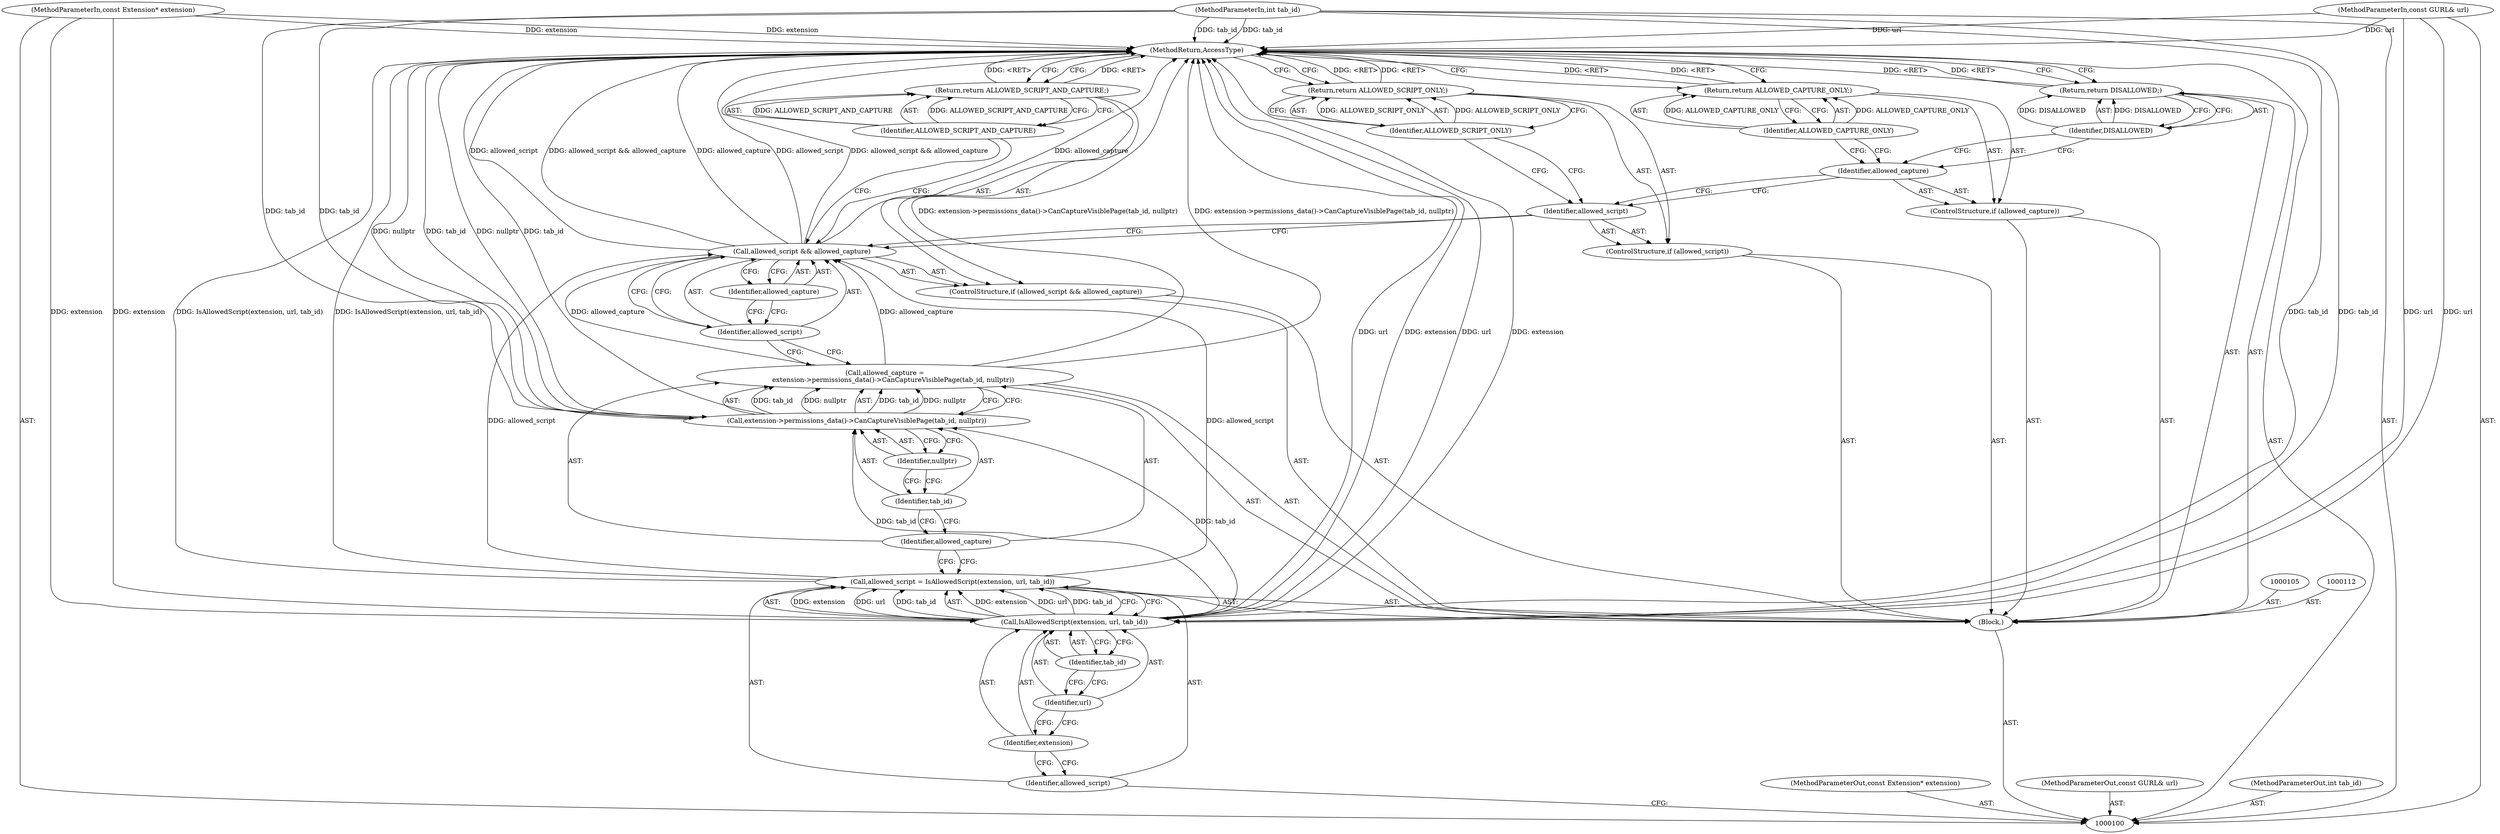 digraph "1_Chrome_0aca6bc05a263ea9eafee515fc6ba14da94c1964_3" {
"1000134" [label="(MethodReturn,AccessType)"];
"1000101" [label="(MethodParameterIn,const Extension* extension)"];
"1000164" [label="(MethodParameterOut,const Extension* extension)"];
"1000124" [label="(ControlStructure,if (allowed_script))"];
"1000125" [label="(Identifier,allowed_script)"];
"1000127" [label="(Identifier,ALLOWED_SCRIPT_ONLY)"];
"1000126" [label="(Return,return ALLOWED_SCRIPT_ONLY;)"];
"1000128" [label="(ControlStructure,if (allowed_capture))"];
"1000129" [label="(Identifier,allowed_capture)"];
"1000131" [label="(Identifier,ALLOWED_CAPTURE_ONLY)"];
"1000130" [label="(Return,return ALLOWED_CAPTURE_ONLY;)"];
"1000133" [label="(Identifier,DISALLOWED)"];
"1000132" [label="(Return,return DISALLOWED;)"];
"1000102" [label="(MethodParameterIn,const GURL& url)"];
"1000165" [label="(MethodParameterOut,const GURL& url)"];
"1000103" [label="(MethodParameterIn,int tab_id)"];
"1000166" [label="(MethodParameterOut,int tab_id)"];
"1000104" [label="(Block,)"];
"1000106" [label="(Call,allowed_script = IsAllowedScript(extension, url, tab_id))"];
"1000107" [label="(Identifier,allowed_script)"];
"1000108" [label="(Call,IsAllowedScript(extension, url, tab_id))"];
"1000109" [label="(Identifier,extension)"];
"1000110" [label="(Identifier,url)"];
"1000111" [label="(Identifier,tab_id)"];
"1000113" [label="(Call,allowed_capture =\n        extension->permissions_data()->CanCaptureVisiblePage(tab_id, nullptr))"];
"1000114" [label="(Identifier,allowed_capture)"];
"1000116" [label="(Identifier,tab_id)"];
"1000117" [label="(Identifier,nullptr)"];
"1000115" [label="(Call,extension->permissions_data()->CanCaptureVisiblePage(tab_id, nullptr))"];
"1000121" [label="(Identifier,allowed_capture)"];
"1000118" [label="(ControlStructure,if (allowed_script && allowed_capture))"];
"1000119" [label="(Call,allowed_script && allowed_capture)"];
"1000120" [label="(Identifier,allowed_script)"];
"1000123" [label="(Identifier,ALLOWED_SCRIPT_AND_CAPTURE)"];
"1000122" [label="(Return,return ALLOWED_SCRIPT_AND_CAPTURE;)"];
"1000134" -> "1000100"  [label="AST: "];
"1000134" -> "1000122"  [label="CFG: "];
"1000134" -> "1000126"  [label="CFG: "];
"1000134" -> "1000130"  [label="CFG: "];
"1000134" -> "1000132"  [label="CFG: "];
"1000122" -> "1000134"  [label="DDG: <RET>"];
"1000115" -> "1000134"  [label="DDG: nullptr"];
"1000115" -> "1000134"  [label="DDG: tab_id"];
"1000106" -> "1000134"  [label="DDG: IsAllowedScript(extension, url, tab_id)"];
"1000103" -> "1000134"  [label="DDG: tab_id"];
"1000102" -> "1000134"  [label="DDG: url"];
"1000119" -> "1000134"  [label="DDG: allowed_script && allowed_capture"];
"1000119" -> "1000134"  [label="DDG: allowed_capture"];
"1000119" -> "1000134"  [label="DDG: allowed_script"];
"1000113" -> "1000134"  [label="DDG: extension->permissions_data()->CanCaptureVisiblePage(tab_id, nullptr)"];
"1000101" -> "1000134"  [label="DDG: extension"];
"1000108" -> "1000134"  [label="DDG: url"];
"1000108" -> "1000134"  [label="DDG: extension"];
"1000126" -> "1000134"  [label="DDG: <RET>"];
"1000132" -> "1000134"  [label="DDG: <RET>"];
"1000130" -> "1000134"  [label="DDG: <RET>"];
"1000101" -> "1000100"  [label="AST: "];
"1000101" -> "1000134"  [label="DDG: extension"];
"1000101" -> "1000108"  [label="DDG: extension"];
"1000164" -> "1000100"  [label="AST: "];
"1000124" -> "1000104"  [label="AST: "];
"1000125" -> "1000124"  [label="AST: "];
"1000126" -> "1000124"  [label="AST: "];
"1000125" -> "1000124"  [label="AST: "];
"1000125" -> "1000119"  [label="CFG: "];
"1000127" -> "1000125"  [label="CFG: "];
"1000129" -> "1000125"  [label="CFG: "];
"1000127" -> "1000126"  [label="AST: "];
"1000127" -> "1000125"  [label="CFG: "];
"1000126" -> "1000127"  [label="CFG: "];
"1000127" -> "1000126"  [label="DDG: ALLOWED_SCRIPT_ONLY"];
"1000126" -> "1000124"  [label="AST: "];
"1000126" -> "1000127"  [label="CFG: "];
"1000127" -> "1000126"  [label="AST: "];
"1000134" -> "1000126"  [label="CFG: "];
"1000126" -> "1000134"  [label="DDG: <RET>"];
"1000127" -> "1000126"  [label="DDG: ALLOWED_SCRIPT_ONLY"];
"1000128" -> "1000104"  [label="AST: "];
"1000129" -> "1000128"  [label="AST: "];
"1000130" -> "1000128"  [label="AST: "];
"1000129" -> "1000128"  [label="AST: "];
"1000129" -> "1000125"  [label="CFG: "];
"1000131" -> "1000129"  [label="CFG: "];
"1000133" -> "1000129"  [label="CFG: "];
"1000131" -> "1000130"  [label="AST: "];
"1000131" -> "1000129"  [label="CFG: "];
"1000130" -> "1000131"  [label="CFG: "];
"1000131" -> "1000130"  [label="DDG: ALLOWED_CAPTURE_ONLY"];
"1000130" -> "1000128"  [label="AST: "];
"1000130" -> "1000131"  [label="CFG: "];
"1000131" -> "1000130"  [label="AST: "];
"1000134" -> "1000130"  [label="CFG: "];
"1000130" -> "1000134"  [label="DDG: <RET>"];
"1000131" -> "1000130"  [label="DDG: ALLOWED_CAPTURE_ONLY"];
"1000133" -> "1000132"  [label="AST: "];
"1000133" -> "1000129"  [label="CFG: "];
"1000132" -> "1000133"  [label="CFG: "];
"1000133" -> "1000132"  [label="DDG: DISALLOWED"];
"1000132" -> "1000104"  [label="AST: "];
"1000132" -> "1000133"  [label="CFG: "];
"1000133" -> "1000132"  [label="AST: "];
"1000134" -> "1000132"  [label="CFG: "];
"1000132" -> "1000134"  [label="DDG: <RET>"];
"1000133" -> "1000132"  [label="DDG: DISALLOWED"];
"1000102" -> "1000100"  [label="AST: "];
"1000102" -> "1000134"  [label="DDG: url"];
"1000102" -> "1000108"  [label="DDG: url"];
"1000165" -> "1000100"  [label="AST: "];
"1000103" -> "1000100"  [label="AST: "];
"1000103" -> "1000134"  [label="DDG: tab_id"];
"1000103" -> "1000108"  [label="DDG: tab_id"];
"1000103" -> "1000115"  [label="DDG: tab_id"];
"1000166" -> "1000100"  [label="AST: "];
"1000104" -> "1000100"  [label="AST: "];
"1000105" -> "1000104"  [label="AST: "];
"1000106" -> "1000104"  [label="AST: "];
"1000112" -> "1000104"  [label="AST: "];
"1000113" -> "1000104"  [label="AST: "];
"1000118" -> "1000104"  [label="AST: "];
"1000124" -> "1000104"  [label="AST: "];
"1000128" -> "1000104"  [label="AST: "];
"1000132" -> "1000104"  [label="AST: "];
"1000106" -> "1000104"  [label="AST: "];
"1000106" -> "1000108"  [label="CFG: "];
"1000107" -> "1000106"  [label="AST: "];
"1000108" -> "1000106"  [label="AST: "];
"1000114" -> "1000106"  [label="CFG: "];
"1000106" -> "1000134"  [label="DDG: IsAllowedScript(extension, url, tab_id)"];
"1000108" -> "1000106"  [label="DDG: extension"];
"1000108" -> "1000106"  [label="DDG: url"];
"1000108" -> "1000106"  [label="DDG: tab_id"];
"1000106" -> "1000119"  [label="DDG: allowed_script"];
"1000107" -> "1000106"  [label="AST: "];
"1000107" -> "1000100"  [label="CFG: "];
"1000109" -> "1000107"  [label="CFG: "];
"1000108" -> "1000106"  [label="AST: "];
"1000108" -> "1000111"  [label="CFG: "];
"1000109" -> "1000108"  [label="AST: "];
"1000110" -> "1000108"  [label="AST: "];
"1000111" -> "1000108"  [label="AST: "];
"1000106" -> "1000108"  [label="CFG: "];
"1000108" -> "1000134"  [label="DDG: url"];
"1000108" -> "1000134"  [label="DDG: extension"];
"1000108" -> "1000106"  [label="DDG: extension"];
"1000108" -> "1000106"  [label="DDG: url"];
"1000108" -> "1000106"  [label="DDG: tab_id"];
"1000101" -> "1000108"  [label="DDG: extension"];
"1000102" -> "1000108"  [label="DDG: url"];
"1000103" -> "1000108"  [label="DDG: tab_id"];
"1000108" -> "1000115"  [label="DDG: tab_id"];
"1000109" -> "1000108"  [label="AST: "];
"1000109" -> "1000107"  [label="CFG: "];
"1000110" -> "1000109"  [label="CFG: "];
"1000110" -> "1000108"  [label="AST: "];
"1000110" -> "1000109"  [label="CFG: "];
"1000111" -> "1000110"  [label="CFG: "];
"1000111" -> "1000108"  [label="AST: "];
"1000111" -> "1000110"  [label="CFG: "];
"1000108" -> "1000111"  [label="CFG: "];
"1000113" -> "1000104"  [label="AST: "];
"1000113" -> "1000115"  [label="CFG: "];
"1000114" -> "1000113"  [label="AST: "];
"1000115" -> "1000113"  [label="AST: "];
"1000120" -> "1000113"  [label="CFG: "];
"1000113" -> "1000134"  [label="DDG: extension->permissions_data()->CanCaptureVisiblePage(tab_id, nullptr)"];
"1000115" -> "1000113"  [label="DDG: tab_id"];
"1000115" -> "1000113"  [label="DDG: nullptr"];
"1000113" -> "1000119"  [label="DDG: allowed_capture"];
"1000114" -> "1000113"  [label="AST: "];
"1000114" -> "1000106"  [label="CFG: "];
"1000116" -> "1000114"  [label="CFG: "];
"1000116" -> "1000115"  [label="AST: "];
"1000116" -> "1000114"  [label="CFG: "];
"1000117" -> "1000116"  [label="CFG: "];
"1000117" -> "1000115"  [label="AST: "];
"1000117" -> "1000116"  [label="CFG: "];
"1000115" -> "1000117"  [label="CFG: "];
"1000115" -> "1000113"  [label="AST: "];
"1000115" -> "1000117"  [label="CFG: "];
"1000116" -> "1000115"  [label="AST: "];
"1000117" -> "1000115"  [label="AST: "];
"1000113" -> "1000115"  [label="CFG: "];
"1000115" -> "1000134"  [label="DDG: nullptr"];
"1000115" -> "1000134"  [label="DDG: tab_id"];
"1000115" -> "1000113"  [label="DDG: tab_id"];
"1000115" -> "1000113"  [label="DDG: nullptr"];
"1000108" -> "1000115"  [label="DDG: tab_id"];
"1000103" -> "1000115"  [label="DDG: tab_id"];
"1000121" -> "1000119"  [label="AST: "];
"1000121" -> "1000120"  [label="CFG: "];
"1000119" -> "1000121"  [label="CFG: "];
"1000118" -> "1000104"  [label="AST: "];
"1000119" -> "1000118"  [label="AST: "];
"1000122" -> "1000118"  [label="AST: "];
"1000119" -> "1000118"  [label="AST: "];
"1000119" -> "1000120"  [label="CFG: "];
"1000119" -> "1000121"  [label="CFG: "];
"1000120" -> "1000119"  [label="AST: "];
"1000121" -> "1000119"  [label="AST: "];
"1000123" -> "1000119"  [label="CFG: "];
"1000125" -> "1000119"  [label="CFG: "];
"1000119" -> "1000134"  [label="DDG: allowed_script && allowed_capture"];
"1000119" -> "1000134"  [label="DDG: allowed_capture"];
"1000119" -> "1000134"  [label="DDG: allowed_script"];
"1000106" -> "1000119"  [label="DDG: allowed_script"];
"1000113" -> "1000119"  [label="DDG: allowed_capture"];
"1000120" -> "1000119"  [label="AST: "];
"1000120" -> "1000113"  [label="CFG: "];
"1000121" -> "1000120"  [label="CFG: "];
"1000119" -> "1000120"  [label="CFG: "];
"1000123" -> "1000122"  [label="AST: "];
"1000123" -> "1000119"  [label="CFG: "];
"1000122" -> "1000123"  [label="CFG: "];
"1000123" -> "1000122"  [label="DDG: ALLOWED_SCRIPT_AND_CAPTURE"];
"1000122" -> "1000118"  [label="AST: "];
"1000122" -> "1000123"  [label="CFG: "];
"1000123" -> "1000122"  [label="AST: "];
"1000134" -> "1000122"  [label="CFG: "];
"1000122" -> "1000134"  [label="DDG: <RET>"];
"1000123" -> "1000122"  [label="DDG: ALLOWED_SCRIPT_AND_CAPTURE"];
}
